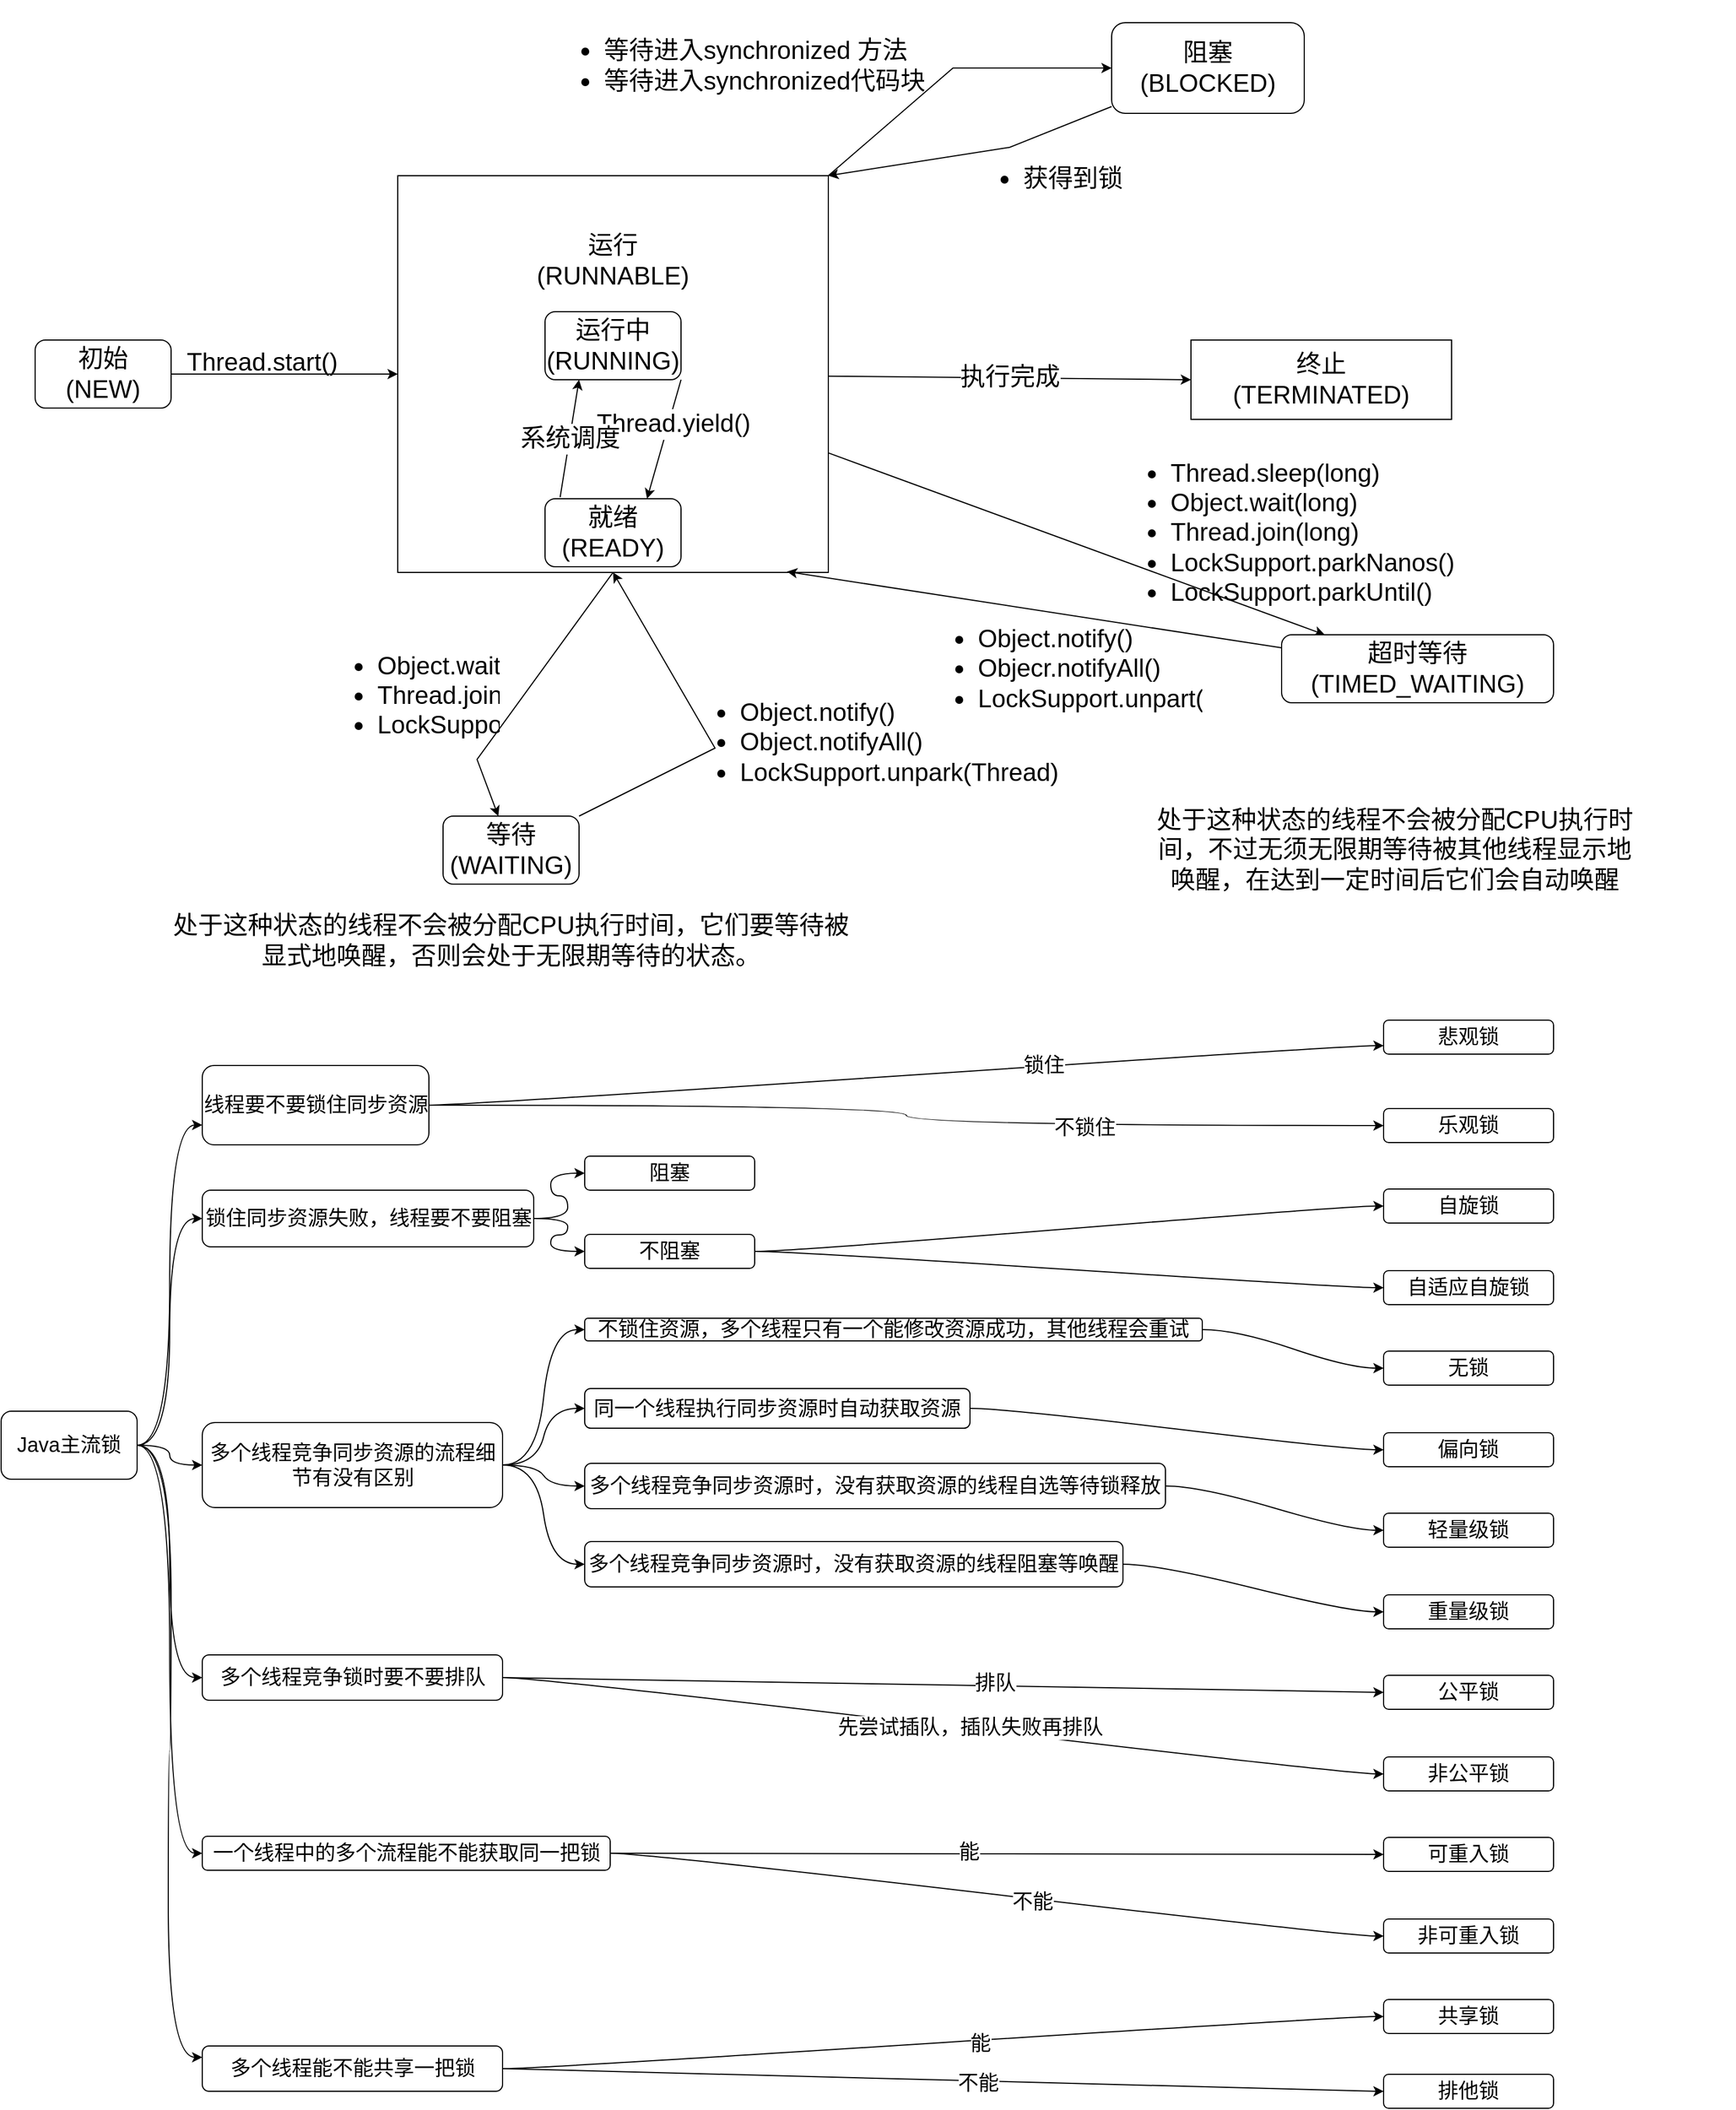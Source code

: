 <mxfile version="20.8.18" type="github">
  <diagram name="第 1 页" id="tizCBJ4NKOCjr-1ZEh5j">
    <mxGraphModel dx="2049" dy="1091" grid="1" gridSize="10" guides="1" tooltips="1" connect="1" arrows="1" fold="1" page="1" pageScale="1" pageWidth="3300" pageHeight="2339" math="0" shadow="0">
      <root>
        <mxCell id="0" />
        <mxCell id="1" parent="0" />
        <mxCell id="bgsILNq23VBd8kHxIPbx-1" style="edgeStyle=orthogonalEdgeStyle;rounded=0;orthogonalLoop=1;jettySize=auto;html=1;entryX=0;entryY=0.5;entryDx=0;entryDy=0;fontSize=22;" parent="1" source="bgsILNq23VBd8kHxIPbx-2" target="bgsILNq23VBd8kHxIPbx-7" edge="1">
          <mxGeometry relative="1" as="geometry">
            <Array as="points">
              <mxPoint x="220" y="400" />
              <mxPoint x="220" y="400" />
            </Array>
          </mxGeometry>
        </mxCell>
        <mxCell id="bgsILNq23VBd8kHxIPbx-2" value="初始&lt;br style=&quot;font-size: 22px;&quot;&gt;(NEW)" style="rounded=1;whiteSpace=wrap;html=1;fontSize=22;" parent="1" vertex="1">
          <mxGeometry x="40" y="370" width="120" height="60" as="geometry" />
        </mxCell>
        <mxCell id="bgsILNq23VBd8kHxIPbx-3" value="执行完成" style="edgeStyle=none;rounded=0;orthogonalLoop=1;jettySize=auto;html=1;entryX=0;entryY=0.5;entryDx=0;entryDy=0;fontSize=22;" parent="1" source="bgsILNq23VBd8kHxIPbx-7" target="bgsILNq23VBd8kHxIPbx-15" edge="1">
          <mxGeometry relative="1" as="geometry" />
        </mxCell>
        <mxCell id="bgsILNq23VBd8kHxIPbx-4" style="edgeStyle=none;rounded=0;orthogonalLoop=1;jettySize=auto;html=1;exitX=1;exitY=0;exitDx=0;exitDy=0;fontSize=22;" parent="1" source="bgsILNq23VBd8kHxIPbx-7" target="bgsILNq23VBd8kHxIPbx-17" edge="1">
          <mxGeometry relative="1" as="geometry">
            <Array as="points">
              <mxPoint x="850" y="130" />
            </Array>
          </mxGeometry>
        </mxCell>
        <mxCell id="bgsILNq23VBd8kHxIPbx-5" style="edgeStyle=none;rounded=0;orthogonalLoop=1;jettySize=auto;html=1;exitX=0.5;exitY=1;exitDx=0;exitDy=0;fontSize=22;" parent="1" source="bgsILNq23VBd8kHxIPbx-7" target="bgsILNq23VBd8kHxIPbx-21" edge="1">
          <mxGeometry relative="1" as="geometry">
            <Array as="points">
              <mxPoint x="430" y="740" />
            </Array>
          </mxGeometry>
        </mxCell>
        <mxCell id="bgsILNq23VBd8kHxIPbx-6" style="edgeStyle=none;rounded=0;orthogonalLoop=1;jettySize=auto;html=1;fontSize=22;" parent="1" source="bgsILNq23VBd8kHxIPbx-7" target="bgsILNq23VBd8kHxIPbx-25" edge="1">
          <mxGeometry relative="1" as="geometry" />
        </mxCell>
        <mxCell id="bgsILNq23VBd8kHxIPbx-7" value="&lt;blockquote style=&quot;margin: 0px 0px 0px 40px; border: none; padding: 0px; font-size: 22px;&quot;&gt;&lt;div style=&quot;font-size: 22px;&quot;&gt;&lt;br style=&quot;font-size: 22px;&quot;&gt;&lt;/div&gt;&lt;/blockquote&gt;" style="rounded=0;whiteSpace=wrap;html=1;align=center;fontSize=22;" parent="1" vertex="1">
          <mxGeometry x="360" y="225" width="380" height="350" as="geometry" />
        </mxCell>
        <mxCell id="bgsILNq23VBd8kHxIPbx-8" value="Thread.start()" style="text;html=1;align=center;verticalAlign=middle;resizable=0;points=[];autosize=1;strokeColor=none;fillColor=none;fontSize=22;" parent="1" vertex="1">
          <mxGeometry x="160" y="370" width="160" height="40" as="geometry" />
        </mxCell>
        <mxCell id="bgsILNq23VBd8kHxIPbx-9" value="运行&lt;br style=&quot;font-size: 22px;&quot;&gt;(RUNNABLE)" style="rounded=1;whiteSpace=wrap;html=1;strokeColor=none;fontSize=22;" parent="1" vertex="1">
          <mxGeometry x="430" y="240" width="240" height="120" as="geometry" />
        </mxCell>
        <mxCell id="bgsILNq23VBd8kHxIPbx-10" style="rounded=0;orthogonalLoop=1;jettySize=auto;html=1;entryX=0.75;entryY=0;entryDx=0;entryDy=0;fontSize=22;exitX=1;exitY=1;exitDx=0;exitDy=0;" parent="1" source="bgsILNq23VBd8kHxIPbx-12" target="bgsILNq23VBd8kHxIPbx-14" edge="1">
          <mxGeometry relative="1" as="geometry" />
        </mxCell>
        <mxCell id="bgsILNq23VBd8kHxIPbx-11" value="Thread.yield()" style="edgeLabel;html=1;align=center;verticalAlign=middle;resizable=0;points=[];fontSize=22;" parent="bgsILNq23VBd8kHxIPbx-10" vertex="1" connectable="0">
          <mxGeometry x="-0.276" y="4" relative="1" as="geometry">
            <mxPoint as="offset" />
          </mxGeometry>
        </mxCell>
        <mxCell id="bgsILNq23VBd8kHxIPbx-12" value="运行中&lt;br style=&quot;font-size: 22px;&quot;&gt;(RUNNING)" style="rounded=1;whiteSpace=wrap;html=1;fontSize=22;" parent="1" vertex="1">
          <mxGeometry x="490" y="345" width="120" height="60" as="geometry" />
        </mxCell>
        <mxCell id="bgsILNq23VBd8kHxIPbx-13" value="系统调度" style="edgeStyle=none;rounded=0;orthogonalLoop=1;jettySize=auto;html=1;entryX=0.25;entryY=1;entryDx=0;entryDy=0;fontSize=22;exitX=0.111;exitY=-0.022;exitDx=0;exitDy=0;exitPerimeter=0;" parent="1" source="bgsILNq23VBd8kHxIPbx-14" target="bgsILNq23VBd8kHxIPbx-12" edge="1">
          <mxGeometry relative="1" as="geometry" />
        </mxCell>
        <mxCell id="bgsILNq23VBd8kHxIPbx-14" value="就绪&lt;br style=&quot;font-size: 22px;&quot;&gt;(READY)" style="rounded=1;whiteSpace=wrap;html=1;fontSize=22;" parent="1" vertex="1">
          <mxGeometry x="490" y="510" width="120" height="60" as="geometry" />
        </mxCell>
        <mxCell id="bgsILNq23VBd8kHxIPbx-15" value="终止&lt;br style=&quot;font-size: 22px;&quot;&gt;(TERMINATED)" style="rounded=0;whiteSpace=wrap;html=1;fontSize=22;" parent="1" vertex="1">
          <mxGeometry x="1060" y="370" width="230" height="70" as="geometry" />
        </mxCell>
        <mxCell id="bgsILNq23VBd8kHxIPbx-16" style="edgeStyle=none;rounded=0;orthogonalLoop=1;jettySize=auto;html=1;entryX=1;entryY=0;entryDx=0;entryDy=0;fontSize=22;" parent="1" source="bgsILNq23VBd8kHxIPbx-17" target="bgsILNq23VBd8kHxIPbx-7" edge="1">
          <mxGeometry relative="1" as="geometry">
            <Array as="points">
              <mxPoint x="900" y="200" />
            </Array>
          </mxGeometry>
        </mxCell>
        <mxCell id="bgsILNq23VBd8kHxIPbx-17" value="阻塞&lt;br style=&quot;font-size: 22px;&quot;&gt;(BLOCKED)" style="rounded=1;whiteSpace=wrap;html=1;fontSize=22;" parent="1" vertex="1">
          <mxGeometry x="990" y="90" width="170" height="80" as="geometry" />
        </mxCell>
        <mxCell id="bgsILNq23VBd8kHxIPbx-18" value="&lt;ul style=&quot;font-size: 22px;&quot;&gt;&lt;li style=&quot;font-size: 22px;&quot;&gt;等待进入synchronized 方法&lt;/li&gt;&lt;li style=&quot;font-size: 22px;&quot;&gt;等待进入synchronized代码块&lt;/li&gt;&lt;/ul&gt;" style="text;strokeColor=none;fillColor=none;html=1;whiteSpace=wrap;verticalAlign=middle;overflow=hidden;fontSize=22;" parent="1" vertex="1">
          <mxGeometry x="500" y="70" width="360" height="115" as="geometry" />
        </mxCell>
        <mxCell id="bgsILNq23VBd8kHxIPbx-19" value="&lt;ul style=&quot;font-size: 22px;&quot;&gt;&lt;li style=&quot;font-size: 22px;&quot;&gt;获得到锁&lt;/li&gt;&lt;/ul&gt;" style="text;strokeColor=none;fillColor=none;html=1;whiteSpace=wrap;verticalAlign=middle;overflow=hidden;fontSize=22;" parent="1" vertex="1">
          <mxGeometry x="870" y="190" width="130" height="60" as="geometry" />
        </mxCell>
        <mxCell id="bgsILNq23VBd8kHxIPbx-20" style="edgeStyle=none;rounded=0;orthogonalLoop=1;jettySize=auto;html=1;entryX=0.5;entryY=1;entryDx=0;entryDy=0;fontSize=22;" parent="1" source="bgsILNq23VBd8kHxIPbx-21" target="bgsILNq23VBd8kHxIPbx-7" edge="1">
          <mxGeometry relative="1" as="geometry">
            <Array as="points">
              <mxPoint x="640" y="730" />
            </Array>
          </mxGeometry>
        </mxCell>
        <mxCell id="bgsILNq23VBd8kHxIPbx-21" value="等待&lt;br style=&quot;font-size: 22px;&quot;&gt;(WAITING)" style="rounded=1;whiteSpace=wrap;html=1;fontSize=22;" parent="1" vertex="1">
          <mxGeometry x="400" y="790" width="120" height="60" as="geometry" />
        </mxCell>
        <mxCell id="bgsILNq23VBd8kHxIPbx-22" value="&lt;ul style=&quot;font-size: 22px;&quot;&gt;&lt;li style=&quot;font-size: 22px;&quot;&gt;Object.wait()&lt;/li&gt;&lt;li style=&quot;font-size: 22px;&quot;&gt;Thread.join()&lt;/li&gt;&lt;li style=&quot;font-size: 22px;&quot;&gt;LockSupport.park()&lt;/li&gt;&lt;/ul&gt;" style="text;strokeColor=none;fillColor=none;html=1;whiteSpace=wrap;verticalAlign=middle;overflow=hidden;fontSize=22;" parent="1" vertex="1">
          <mxGeometry x="300" y="620" width="150" height="110" as="geometry" />
        </mxCell>
        <mxCell id="bgsILNq23VBd8kHxIPbx-23" value="&lt;ul style=&quot;font-size: 22px;&quot;&gt;&lt;li style=&quot;font-size: 22px;&quot;&gt;Object.notify()&lt;/li&gt;&lt;li style=&quot;font-size: 22px;&quot;&gt;Object.notifyAll()&lt;/li&gt;&lt;li style=&quot;font-size: 22px;&quot;&gt;LockSupport.unpark(Thread)&lt;/li&gt;&lt;/ul&gt;" style="text;strokeColor=none;fillColor=none;html=1;whiteSpace=wrap;verticalAlign=middle;overflow=hidden;fontSize=22;" parent="1" vertex="1">
          <mxGeometry x="620" y="630" width="360" height="190" as="geometry" />
        </mxCell>
        <mxCell id="bgsILNq23VBd8kHxIPbx-24" style="edgeStyle=none;rounded=0;orthogonalLoop=1;jettySize=auto;html=1;entryX=0.904;entryY=0.998;entryDx=0;entryDy=0;entryPerimeter=0;fontSize=22;" parent="1" source="bgsILNq23VBd8kHxIPbx-25" target="bgsILNq23VBd8kHxIPbx-7" edge="1">
          <mxGeometry relative="1" as="geometry" />
        </mxCell>
        <mxCell id="bgsILNq23VBd8kHxIPbx-25" value="超时等待&lt;br style=&quot;font-size: 22px;&quot;&gt;(TIMED_WAITING)" style="rounded=1;whiteSpace=wrap;html=1;fontSize=22;" parent="1" vertex="1">
          <mxGeometry x="1140" y="630" width="240" height="60" as="geometry" />
        </mxCell>
        <mxCell id="bgsILNq23VBd8kHxIPbx-26" value="&lt;ul style=&quot;font-size: 22px;&quot;&gt;&lt;li style=&quot;font-size: 22px;&quot;&gt;Thread.sleep(long)&lt;/li&gt;&lt;li style=&quot;font-size: 22px;&quot;&gt;Object.wait(long)&lt;/li&gt;&lt;li style=&quot;font-size: 22px;&quot;&gt;Thread.join(long)&lt;/li&gt;&lt;li style=&quot;font-size: 22px;&quot;&gt;LockSupport.parkNanos()&lt;/li&gt;&lt;li style=&quot;font-size: 22px;&quot;&gt;LockSupport.parkUntil()&lt;/li&gt;&lt;/ul&gt;" style="text;strokeColor=none;fillColor=none;html=1;whiteSpace=wrap;verticalAlign=middle;overflow=hidden;fontSize=22;" parent="1" vertex="1">
          <mxGeometry x="1000" y="450" width="540" height="160" as="geometry" />
        </mxCell>
        <mxCell id="bgsILNq23VBd8kHxIPbx-27" value="&lt;ul style=&quot;font-size: 22px;&quot;&gt;&lt;li style=&quot;font-size: 22px;&quot;&gt;Object.notify()&lt;/li&gt;&lt;li style=&quot;font-size: 22px;&quot;&gt;Objecr.notifyAll()&lt;/li&gt;&lt;li style=&quot;font-size: 22px;&quot;&gt;LockSupport.unpart(Thread)&lt;/li&gt;&lt;/ul&gt;" style="text;strokeColor=none;fillColor=none;html=1;whiteSpace=wrap;verticalAlign=middle;overflow=hidden;fontSize=22;" parent="1" vertex="1">
          <mxGeometry x="830" y="590" width="240" height="140" as="geometry" />
        </mxCell>
        <mxCell id="bgsILNq23VBd8kHxIPbx-28" value="处于这种状态的线程不会被分配CPU执行时间，它们要等待被显式地唤醒，否则会处于无限期等待的状态。" style="text;html=1;strokeColor=none;fillColor=none;align=center;verticalAlign=middle;whiteSpace=wrap;rounded=0;fontSize=22;" parent="1" vertex="1">
          <mxGeometry x="155" y="870" width="610" height="60" as="geometry" />
        </mxCell>
        <mxCell id="bgsILNq23VBd8kHxIPbx-29" value="处于这种状态的线程不会被分配CPU执行时间，不过无须无限期等待被其他线程显示地唤醒，在达到一定时间后它们会自动唤醒" style="text;html=1;strokeColor=none;fillColor=none;align=center;verticalAlign=middle;whiteSpace=wrap;rounded=0;fontSize=22;" parent="1" vertex="1">
          <mxGeometry x="1020" y="770" width="440" height="100" as="geometry" />
        </mxCell>
        <mxCell id="fL1u7YHBPLcw1aEHQzyN-34" style="edgeStyle=orthogonalEdgeStyle;curved=1;rounded=0;orthogonalLoop=1;jettySize=auto;html=1;entryX=0;entryY=0.75;entryDx=0;entryDy=0;fontSize=18;" edge="1" parent="1" source="fL1u7YHBPLcw1aEHQzyN-1" target="fL1u7YHBPLcw1aEHQzyN-2">
          <mxGeometry relative="1" as="geometry" />
        </mxCell>
        <mxCell id="fL1u7YHBPLcw1aEHQzyN-35" style="edgeStyle=orthogonalEdgeStyle;curved=1;rounded=0;orthogonalLoop=1;jettySize=auto;html=1;entryX=0;entryY=0.5;entryDx=0;entryDy=0;fontSize=18;" edge="1" parent="1" source="fL1u7YHBPLcw1aEHQzyN-1" target="fL1u7YHBPLcw1aEHQzyN-3">
          <mxGeometry relative="1" as="geometry" />
        </mxCell>
        <mxCell id="fL1u7YHBPLcw1aEHQzyN-36" style="edgeStyle=orthogonalEdgeStyle;curved=1;rounded=0;orthogonalLoop=1;jettySize=auto;html=1;entryX=0;entryY=0.5;entryDx=0;entryDy=0;fontSize=18;" edge="1" parent="1" source="fL1u7YHBPLcw1aEHQzyN-1" target="fL1u7YHBPLcw1aEHQzyN-4">
          <mxGeometry relative="1" as="geometry" />
        </mxCell>
        <mxCell id="fL1u7YHBPLcw1aEHQzyN-37" style="edgeStyle=orthogonalEdgeStyle;curved=1;rounded=0;orthogonalLoop=1;jettySize=auto;html=1;entryX=0;entryY=0.5;entryDx=0;entryDy=0;fontSize=18;" edge="1" parent="1" source="fL1u7YHBPLcw1aEHQzyN-1" target="fL1u7YHBPLcw1aEHQzyN-22">
          <mxGeometry relative="1" as="geometry" />
        </mxCell>
        <mxCell id="fL1u7YHBPLcw1aEHQzyN-38" style="edgeStyle=orthogonalEdgeStyle;curved=1;rounded=0;orthogonalLoop=1;jettySize=auto;html=1;entryX=0;entryY=0.5;entryDx=0;entryDy=0;fontSize=18;" edge="1" parent="1" source="fL1u7YHBPLcw1aEHQzyN-1" target="fL1u7YHBPLcw1aEHQzyN-26">
          <mxGeometry relative="1" as="geometry" />
        </mxCell>
        <mxCell id="fL1u7YHBPLcw1aEHQzyN-68" style="edgeStyle=entityRelationEdgeStyle;curved=1;orthogonalLoop=1;jettySize=auto;html=1;entryX=0;entryY=0.25;entryDx=0;entryDy=0;fontSize=18;" edge="1" parent="1" source="fL1u7YHBPLcw1aEHQzyN-1" target="fL1u7YHBPLcw1aEHQzyN-29">
          <mxGeometry relative="1" as="geometry" />
        </mxCell>
        <mxCell id="fL1u7YHBPLcw1aEHQzyN-1" value="Java主流锁" style="rounded=1;whiteSpace=wrap;html=1;fontSize=18;" vertex="1" parent="1">
          <mxGeometry x="10" y="1315" width="120" height="60" as="geometry" />
        </mxCell>
        <mxCell id="fL1u7YHBPLcw1aEHQzyN-39" style="orthogonalLoop=1;jettySize=auto;html=1;entryX=0;entryY=0.75;entryDx=0;entryDy=0;edgeStyle=entityRelationEdgeStyle;curved=1;fontSize=18;" edge="1" parent="1" source="fL1u7YHBPLcw1aEHQzyN-2" target="fL1u7YHBPLcw1aEHQzyN-5">
          <mxGeometry relative="1" as="geometry" />
        </mxCell>
        <mxCell id="fL1u7YHBPLcw1aEHQzyN-41" value="锁住" style="edgeLabel;html=1;align=center;verticalAlign=middle;resizable=0;points=[];fontSize=18;" vertex="1" connectable="0" parent="fL1u7YHBPLcw1aEHQzyN-39">
          <mxGeometry x="0.286" y="1" relative="1" as="geometry">
            <mxPoint as="offset" />
          </mxGeometry>
        </mxCell>
        <mxCell id="fL1u7YHBPLcw1aEHQzyN-40" style="edgeStyle=orthogonalEdgeStyle;curved=1;rounded=0;orthogonalLoop=1;jettySize=auto;html=1;fontSize=18;" edge="1" parent="1" source="fL1u7YHBPLcw1aEHQzyN-2" target="fL1u7YHBPLcw1aEHQzyN-6">
          <mxGeometry relative="1" as="geometry" />
        </mxCell>
        <mxCell id="fL1u7YHBPLcw1aEHQzyN-42" value="不锁住" style="edgeLabel;html=1;align=center;verticalAlign=middle;resizable=0;points=[];fontSize=18;" vertex="1" connectable="0" parent="fL1u7YHBPLcw1aEHQzyN-40">
          <mxGeometry x="0.385" y="-2" relative="1" as="geometry">
            <mxPoint as="offset" />
          </mxGeometry>
        </mxCell>
        <mxCell id="fL1u7YHBPLcw1aEHQzyN-2" value="线程要不要锁住同步资源" style="rounded=1;whiteSpace=wrap;html=1;fontSize=18;" vertex="1" parent="1">
          <mxGeometry x="187.5" y="1010" width="200" height="70" as="geometry" />
        </mxCell>
        <mxCell id="fL1u7YHBPLcw1aEHQzyN-47" style="edgeStyle=entityRelationEdgeStyle;curved=1;orthogonalLoop=1;jettySize=auto;html=1;fontSize=18;" edge="1" parent="1" source="fL1u7YHBPLcw1aEHQzyN-3" target="fL1u7YHBPLcw1aEHQzyN-10">
          <mxGeometry relative="1" as="geometry" />
        </mxCell>
        <mxCell id="fL1u7YHBPLcw1aEHQzyN-48" style="edgeStyle=entityRelationEdgeStyle;curved=1;orthogonalLoop=1;jettySize=auto;html=1;fontSize=18;" edge="1" parent="1" source="fL1u7YHBPLcw1aEHQzyN-3" target="fL1u7YHBPLcw1aEHQzyN-43">
          <mxGeometry relative="1" as="geometry" />
        </mxCell>
        <mxCell id="fL1u7YHBPLcw1aEHQzyN-3" value="锁住同步资源失败，线程要不要阻塞" style="rounded=1;whiteSpace=wrap;html=1;fontSize=18;" vertex="1" parent="1">
          <mxGeometry x="187.5" y="1120" width="292.5" height="50" as="geometry" />
        </mxCell>
        <mxCell id="fL1u7YHBPLcw1aEHQzyN-49" style="edgeStyle=entityRelationEdgeStyle;curved=1;orthogonalLoop=1;jettySize=auto;html=1;fontSize=18;" edge="1" parent="1" source="fL1u7YHBPLcw1aEHQzyN-4" target="fL1u7YHBPLcw1aEHQzyN-13">
          <mxGeometry relative="1" as="geometry" />
        </mxCell>
        <mxCell id="fL1u7YHBPLcw1aEHQzyN-50" style="edgeStyle=entityRelationEdgeStyle;curved=1;orthogonalLoop=1;jettySize=auto;html=1;entryX=0;entryY=0.5;entryDx=0;entryDy=0;fontSize=18;" edge="1" parent="1" source="fL1u7YHBPLcw1aEHQzyN-4" target="fL1u7YHBPLcw1aEHQzyN-15">
          <mxGeometry relative="1" as="geometry" />
        </mxCell>
        <mxCell id="fL1u7YHBPLcw1aEHQzyN-51" style="edgeStyle=entityRelationEdgeStyle;curved=1;orthogonalLoop=1;jettySize=auto;html=1;fontSize=18;" edge="1" parent="1" source="fL1u7YHBPLcw1aEHQzyN-4" target="fL1u7YHBPLcw1aEHQzyN-16">
          <mxGeometry relative="1" as="geometry" />
        </mxCell>
        <mxCell id="fL1u7YHBPLcw1aEHQzyN-52" style="edgeStyle=entityRelationEdgeStyle;curved=1;orthogonalLoop=1;jettySize=auto;html=1;entryX=0;entryY=0.5;entryDx=0;entryDy=0;fontSize=18;" edge="1" parent="1" source="fL1u7YHBPLcw1aEHQzyN-4" target="fL1u7YHBPLcw1aEHQzyN-20">
          <mxGeometry relative="1" as="geometry" />
        </mxCell>
        <mxCell id="fL1u7YHBPLcw1aEHQzyN-4" value="多个线程竞争同步资源的流程细节有没有区别" style="rounded=1;whiteSpace=wrap;html=1;fontSize=18;" vertex="1" parent="1">
          <mxGeometry x="187.5" y="1325" width="265" height="75" as="geometry" />
        </mxCell>
        <mxCell id="fL1u7YHBPLcw1aEHQzyN-5" value="悲观锁" style="rounded=1;whiteSpace=wrap;html=1;fontSize=18;" vertex="1" parent="1">
          <mxGeometry x="1230" y="970" width="150" height="30" as="geometry" />
        </mxCell>
        <mxCell id="fL1u7YHBPLcw1aEHQzyN-6" value="乐观锁" style="rounded=1;whiteSpace=wrap;html=1;fontSize=18;" vertex="1" parent="1">
          <mxGeometry x="1230" y="1048" width="150" height="30" as="geometry" />
        </mxCell>
        <mxCell id="fL1u7YHBPLcw1aEHQzyN-45" style="edgeStyle=entityRelationEdgeStyle;curved=1;orthogonalLoop=1;jettySize=auto;html=1;entryX=0;entryY=0.5;entryDx=0;entryDy=0;fontSize=18;" edge="1" parent="1" source="fL1u7YHBPLcw1aEHQzyN-10" target="fL1u7YHBPLcw1aEHQzyN-12">
          <mxGeometry relative="1" as="geometry" />
        </mxCell>
        <mxCell id="fL1u7YHBPLcw1aEHQzyN-46" style="edgeStyle=entityRelationEdgeStyle;curved=1;orthogonalLoop=1;jettySize=auto;html=1;fontSize=18;" edge="1" parent="1" source="fL1u7YHBPLcw1aEHQzyN-10" target="fL1u7YHBPLcw1aEHQzyN-11">
          <mxGeometry relative="1" as="geometry" />
        </mxCell>
        <mxCell id="fL1u7YHBPLcw1aEHQzyN-10" value="不阻塞" style="rounded=1;whiteSpace=wrap;html=1;fontSize=18;" vertex="1" parent="1">
          <mxGeometry x="525" y="1159" width="150" height="30" as="geometry" />
        </mxCell>
        <mxCell id="fL1u7YHBPLcw1aEHQzyN-11" value="自适应自旋锁" style="rounded=1;whiteSpace=wrap;html=1;fontSize=18;" vertex="1" parent="1">
          <mxGeometry x="1230" y="1191" width="150" height="30" as="geometry" />
        </mxCell>
        <mxCell id="fL1u7YHBPLcw1aEHQzyN-12" value="自旋锁" style="rounded=1;whiteSpace=wrap;html=1;fontSize=18;" vertex="1" parent="1">
          <mxGeometry x="1230" y="1119" width="150" height="30" as="geometry" />
        </mxCell>
        <mxCell id="fL1u7YHBPLcw1aEHQzyN-72" style="edgeStyle=entityRelationEdgeStyle;curved=1;orthogonalLoop=1;jettySize=auto;html=1;fontSize=18;" edge="1" parent="1" source="fL1u7YHBPLcw1aEHQzyN-13" target="fL1u7YHBPLcw1aEHQzyN-18">
          <mxGeometry relative="1" as="geometry" />
        </mxCell>
        <mxCell id="fL1u7YHBPLcw1aEHQzyN-13" value="不锁住资源，多个线程只有一个能修改资源成功，其他线程会重试" style="rounded=1;whiteSpace=wrap;html=1;fontSize=18;" vertex="1" parent="1">
          <mxGeometry x="525" y="1233" width="545" height="20" as="geometry" />
        </mxCell>
        <mxCell id="fL1u7YHBPLcw1aEHQzyN-71" style="edgeStyle=entityRelationEdgeStyle;curved=1;orthogonalLoop=1;jettySize=auto;html=1;fontSize=18;" edge="1" parent="1" source="fL1u7YHBPLcw1aEHQzyN-15" target="fL1u7YHBPLcw1aEHQzyN-17">
          <mxGeometry relative="1" as="geometry" />
        </mxCell>
        <mxCell id="fL1u7YHBPLcw1aEHQzyN-15" value="同一个线程执行同步资源时自动获取资源" style="rounded=1;whiteSpace=wrap;html=1;fontSize=18;" vertex="1" parent="1">
          <mxGeometry x="525" y="1295" width="340" height="35" as="geometry" />
        </mxCell>
        <mxCell id="fL1u7YHBPLcw1aEHQzyN-70" style="edgeStyle=entityRelationEdgeStyle;curved=1;orthogonalLoop=1;jettySize=auto;html=1;fontSize=18;" edge="1" parent="1" source="fL1u7YHBPLcw1aEHQzyN-16" target="fL1u7YHBPLcw1aEHQzyN-19">
          <mxGeometry relative="1" as="geometry" />
        </mxCell>
        <mxCell id="fL1u7YHBPLcw1aEHQzyN-16" value="多个线程竞争同步资源时，没有获取资源的线程自选等待锁释放" style="rounded=1;whiteSpace=wrap;html=1;fontSize=18;" vertex="1" parent="1">
          <mxGeometry x="525" y="1361" width="512.5" height="40" as="geometry" />
        </mxCell>
        <mxCell id="fL1u7YHBPLcw1aEHQzyN-17" value="偏向锁" style="rounded=1;whiteSpace=wrap;html=1;fontSize=18;" vertex="1" parent="1">
          <mxGeometry x="1230" y="1334" width="150" height="30" as="geometry" />
        </mxCell>
        <mxCell id="fL1u7YHBPLcw1aEHQzyN-18" value="无锁" style="rounded=1;whiteSpace=wrap;html=1;fontSize=18;" vertex="1" parent="1">
          <mxGeometry x="1230" y="1262" width="150" height="30" as="geometry" />
        </mxCell>
        <mxCell id="fL1u7YHBPLcw1aEHQzyN-19" value="轻量级锁" style="rounded=1;whiteSpace=wrap;html=1;fontSize=18;" vertex="1" parent="1">
          <mxGeometry x="1230" y="1405" width="150" height="30" as="geometry" />
        </mxCell>
        <mxCell id="fL1u7YHBPLcw1aEHQzyN-69" style="edgeStyle=entityRelationEdgeStyle;curved=1;orthogonalLoop=1;jettySize=auto;html=1;fontSize=18;" edge="1" parent="1" source="fL1u7YHBPLcw1aEHQzyN-20" target="fL1u7YHBPLcw1aEHQzyN-21">
          <mxGeometry relative="1" as="geometry" />
        </mxCell>
        <mxCell id="fL1u7YHBPLcw1aEHQzyN-20" value="多个线程竞争同步资源时，没有获取资源的线程阻塞等唤醒" style="rounded=1;whiteSpace=wrap;html=1;fontSize=18;" vertex="1" parent="1">
          <mxGeometry x="525" y="1430" width="475" height="40" as="geometry" />
        </mxCell>
        <mxCell id="fL1u7YHBPLcw1aEHQzyN-21" value="重量级锁" style="rounded=1;whiteSpace=wrap;html=1;fontSize=18;" vertex="1" parent="1">
          <mxGeometry x="1230" y="1477" width="150" height="30" as="geometry" />
        </mxCell>
        <mxCell id="fL1u7YHBPLcw1aEHQzyN-55" style="edgeStyle=entityRelationEdgeStyle;curved=1;orthogonalLoop=1;jettySize=auto;html=1;fontSize=18;" edge="1" parent="1" source="fL1u7YHBPLcw1aEHQzyN-22" target="fL1u7YHBPLcw1aEHQzyN-25">
          <mxGeometry relative="1" as="geometry" />
        </mxCell>
        <mxCell id="fL1u7YHBPLcw1aEHQzyN-56" value="排队" style="edgeLabel;html=1;align=center;verticalAlign=middle;resizable=0;points=[];fontSize=18;" vertex="1" connectable="0" parent="fL1u7YHBPLcw1aEHQzyN-55">
          <mxGeometry x="0.118" y="3" relative="1" as="geometry">
            <mxPoint as="offset" />
          </mxGeometry>
        </mxCell>
        <mxCell id="fL1u7YHBPLcw1aEHQzyN-57" style="edgeStyle=entityRelationEdgeStyle;curved=1;orthogonalLoop=1;jettySize=auto;html=1;fontSize=18;" edge="1" parent="1" source="fL1u7YHBPLcw1aEHQzyN-22" target="fL1u7YHBPLcw1aEHQzyN-54">
          <mxGeometry relative="1" as="geometry" />
        </mxCell>
        <mxCell id="fL1u7YHBPLcw1aEHQzyN-58" value="先尝试插队，插队失败再排队" style="edgeLabel;html=1;align=center;verticalAlign=middle;resizable=0;points=[];fontSize=18;" vertex="1" connectable="0" parent="fL1u7YHBPLcw1aEHQzyN-57">
          <mxGeometry x="0.061" y="2" relative="1" as="geometry">
            <mxPoint as="offset" />
          </mxGeometry>
        </mxCell>
        <mxCell id="fL1u7YHBPLcw1aEHQzyN-22" value="多个线程竞争锁时要不要排队" style="rounded=1;whiteSpace=wrap;html=1;fontSize=18;" vertex="1" parent="1">
          <mxGeometry x="187.5" y="1530" width="265" height="40" as="geometry" />
        </mxCell>
        <mxCell id="fL1u7YHBPLcw1aEHQzyN-25" value="公平锁" style="rounded=1;whiteSpace=wrap;html=1;fontSize=18;" vertex="1" parent="1">
          <mxGeometry x="1230" y="1548" width="150" height="30" as="geometry" />
        </mxCell>
        <mxCell id="fL1u7YHBPLcw1aEHQzyN-60" style="edgeStyle=entityRelationEdgeStyle;curved=1;orthogonalLoop=1;jettySize=auto;html=1;fontSize=18;" edge="1" parent="1" source="fL1u7YHBPLcw1aEHQzyN-26" target="fL1u7YHBPLcw1aEHQzyN-27">
          <mxGeometry relative="1" as="geometry" />
        </mxCell>
        <mxCell id="fL1u7YHBPLcw1aEHQzyN-61" value="能" style="edgeLabel;html=1;align=center;verticalAlign=middle;resizable=0;points=[];fontSize=18;" vertex="1" connectable="0" parent="fL1u7YHBPLcw1aEHQzyN-60">
          <mxGeometry x="-0.074" y="2" relative="1" as="geometry">
            <mxPoint as="offset" />
          </mxGeometry>
        </mxCell>
        <mxCell id="fL1u7YHBPLcw1aEHQzyN-62" style="edgeStyle=entityRelationEdgeStyle;curved=1;orthogonalLoop=1;jettySize=auto;html=1;fontSize=18;" edge="1" parent="1" source="fL1u7YHBPLcw1aEHQzyN-26" target="fL1u7YHBPLcw1aEHQzyN-28">
          <mxGeometry relative="1" as="geometry" />
        </mxCell>
        <mxCell id="fL1u7YHBPLcw1aEHQzyN-63" value="不能" style="edgeLabel;html=1;align=center;verticalAlign=middle;resizable=0;points=[];fontSize=18;" vertex="1" connectable="0" parent="fL1u7YHBPLcw1aEHQzyN-62">
          <mxGeometry x="0.092" y="-3" relative="1" as="geometry">
            <mxPoint as="offset" />
          </mxGeometry>
        </mxCell>
        <mxCell id="fL1u7YHBPLcw1aEHQzyN-26" value="一个线程中的多个流程能不能获取同一把锁" style="rounded=1;whiteSpace=wrap;html=1;fontSize=18;" vertex="1" parent="1">
          <mxGeometry x="187.5" y="1690" width="360" height="30" as="geometry" />
        </mxCell>
        <mxCell id="fL1u7YHBPLcw1aEHQzyN-27" value="可重入锁" style="rounded=1;whiteSpace=wrap;html=1;fontSize=18;" vertex="1" parent="1">
          <mxGeometry x="1230" y="1691" width="150" height="30" as="geometry" />
        </mxCell>
        <mxCell id="fL1u7YHBPLcw1aEHQzyN-28" value="非可重入锁" style="rounded=1;whiteSpace=wrap;html=1;fontSize=18;" vertex="1" parent="1">
          <mxGeometry x="1230" y="1763" width="150" height="30" as="geometry" />
        </mxCell>
        <mxCell id="fL1u7YHBPLcw1aEHQzyN-64" style="edgeStyle=entityRelationEdgeStyle;curved=1;orthogonalLoop=1;jettySize=auto;html=1;fontSize=18;" edge="1" parent="1" source="fL1u7YHBPLcw1aEHQzyN-29" target="fL1u7YHBPLcw1aEHQzyN-30">
          <mxGeometry relative="1" as="geometry" />
        </mxCell>
        <mxCell id="fL1u7YHBPLcw1aEHQzyN-66" value="能" style="edgeLabel;html=1;align=center;verticalAlign=middle;resizable=0;points=[];fontSize=18;" vertex="1" connectable="0" parent="fL1u7YHBPLcw1aEHQzyN-64">
          <mxGeometry x="0.083" y="-3" relative="1" as="geometry">
            <mxPoint as="offset" />
          </mxGeometry>
        </mxCell>
        <mxCell id="fL1u7YHBPLcw1aEHQzyN-65" style="edgeStyle=entityRelationEdgeStyle;curved=1;orthogonalLoop=1;jettySize=auto;html=1;fontSize=18;" edge="1" parent="1" source="fL1u7YHBPLcw1aEHQzyN-29" target="fL1u7YHBPLcw1aEHQzyN-31">
          <mxGeometry relative="1" as="geometry" />
        </mxCell>
        <mxCell id="fL1u7YHBPLcw1aEHQzyN-67" value="不能" style="edgeLabel;html=1;align=center;verticalAlign=middle;resizable=0;points=[];fontSize=18;" vertex="1" connectable="0" parent="fL1u7YHBPLcw1aEHQzyN-65">
          <mxGeometry x="0.078" y="-2" relative="1" as="geometry">
            <mxPoint as="offset" />
          </mxGeometry>
        </mxCell>
        <mxCell id="fL1u7YHBPLcw1aEHQzyN-29" value="多个线程能不能共享一把锁" style="rounded=1;whiteSpace=wrap;html=1;fontSize=18;" vertex="1" parent="1">
          <mxGeometry x="187.5" y="1875" width="265" height="40" as="geometry" />
        </mxCell>
        <mxCell id="fL1u7YHBPLcw1aEHQzyN-30" value="共享锁" style="rounded=1;whiteSpace=wrap;html=1;fontSize=18;" vertex="1" parent="1">
          <mxGeometry x="1230" y="1834" width="150" height="30" as="geometry" />
        </mxCell>
        <mxCell id="fL1u7YHBPLcw1aEHQzyN-31" value="排他锁" style="rounded=1;whiteSpace=wrap;html=1;fontSize=18;" vertex="1" parent="1">
          <mxGeometry x="1230" y="1900" width="150" height="30" as="geometry" />
        </mxCell>
        <mxCell id="fL1u7YHBPLcw1aEHQzyN-43" value="阻塞" style="rounded=1;whiteSpace=wrap;html=1;fontSize=18;" vertex="1" parent="1">
          <mxGeometry x="525" y="1090" width="150" height="30" as="geometry" />
        </mxCell>
        <mxCell id="fL1u7YHBPLcw1aEHQzyN-54" value="非公平锁" style="rounded=1;whiteSpace=wrap;html=1;fontSize=18;" vertex="1" parent="1">
          <mxGeometry x="1230" y="1620" width="150" height="30" as="geometry" />
        </mxCell>
      </root>
    </mxGraphModel>
  </diagram>
</mxfile>
